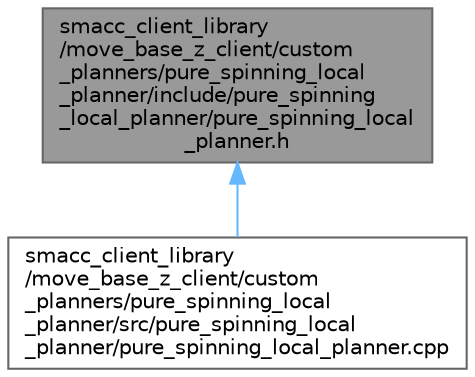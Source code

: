 digraph "smacc_client_library/move_base_z_client/custom_planners/pure_spinning_local_planner/include/pure_spinning_local_planner/pure_spinning_local_planner.h"
{
 // LATEX_PDF_SIZE
  bgcolor="transparent";
  edge [fontname=Helvetica,fontsize=10,labelfontname=Helvetica,labelfontsize=10];
  node [fontname=Helvetica,fontsize=10,shape=box,height=0.2,width=0.4];
  Node1 [label="smacc_client_library\l/move_base_z_client/custom\l_planners/pure_spinning_local\l_planner/include/pure_spinning\l_local_planner/pure_spinning_local\l_planner.h",height=0.2,width=0.4,color="gray40", fillcolor="grey60", style="filled", fontcolor="black",tooltip=" "];
  Node1 -> Node2 [dir="back",color="steelblue1",style="solid"];
  Node2 [label="smacc_client_library\l/move_base_z_client/custom\l_planners/pure_spinning_local\l_planner/src/pure_spinning_local\l_planner/pure_spinning_local_planner.cpp",height=0.2,width=0.4,color="grey40", fillcolor="white", style="filled",URL="$pure__spinning__local__planner_8cpp.html",tooltip=" "];
}
